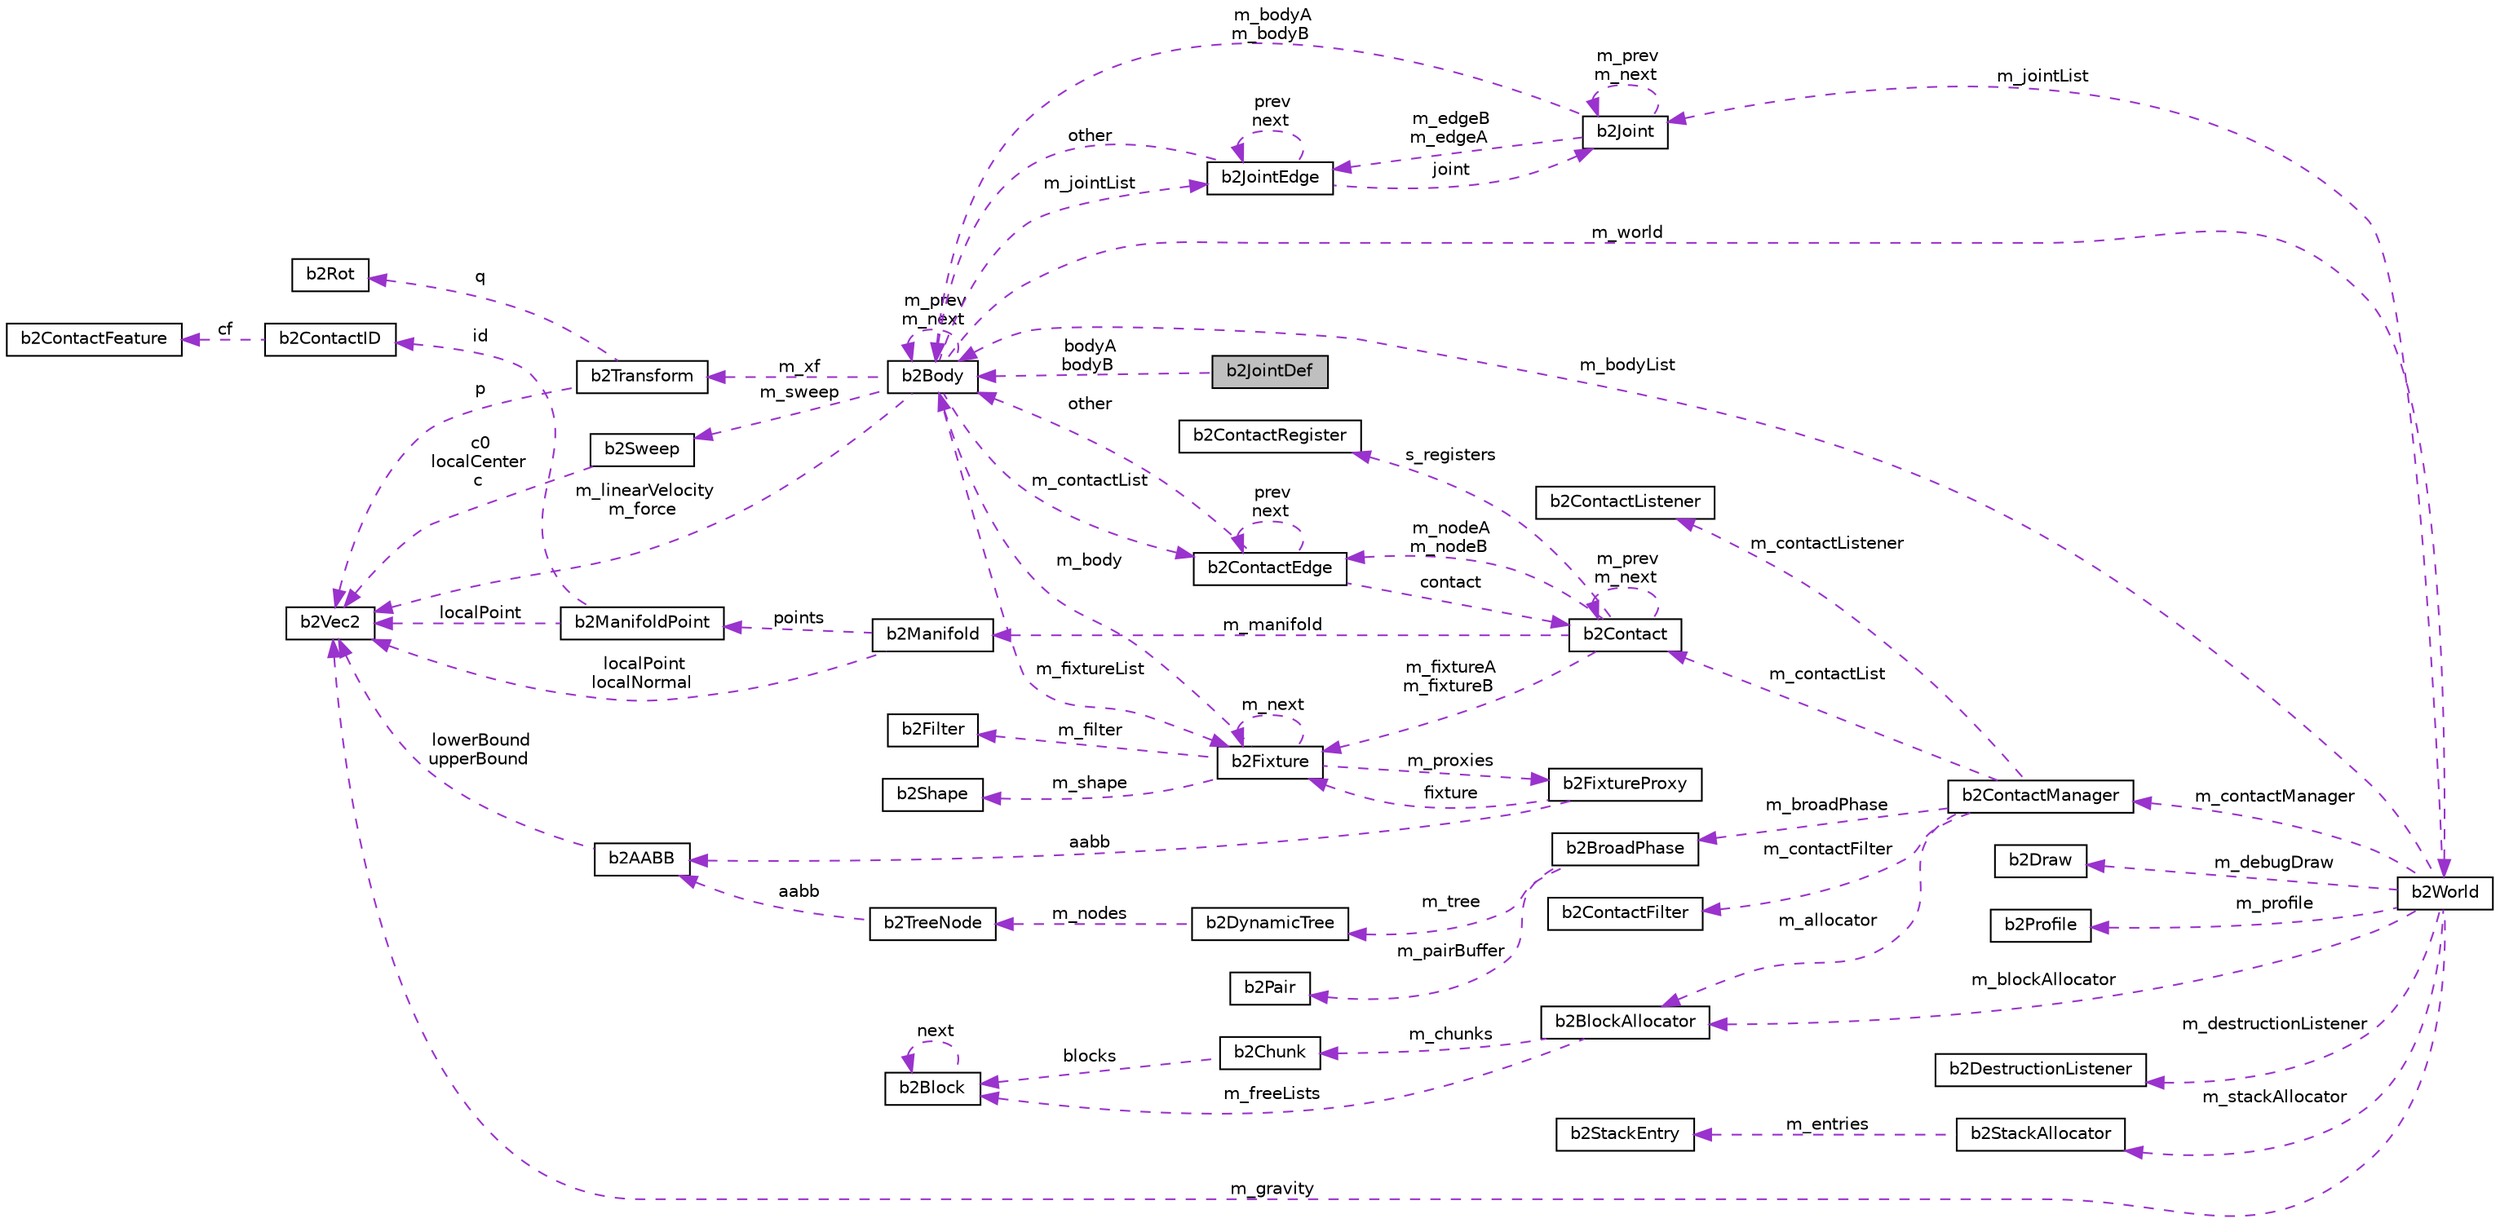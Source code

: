 digraph "b2JointDef"
{
  edge [fontname="Helvetica",fontsize="10",labelfontname="Helvetica",labelfontsize="10"];
  node [fontname="Helvetica",fontsize="10",shape=record];
  rankdir="LR";
  Node12 [label="b2JointDef",height=0.2,width=0.4,color="black", fillcolor="grey75", style="filled", fontcolor="black"];
  Node13 -> Node12 [dir="back",color="darkorchid3",fontsize="10",style="dashed",label=" bodyA\nbodyB" ,fontname="Helvetica"];
  Node13 [label="b2Body",height=0.2,width=0.4,color="black", fillcolor="white", style="filled",URL="$classb2Body.html",tooltip="A rigid body. These are created via b2World::CreateBody. "];
  Node13 -> Node13 [dir="back",color="darkorchid3",fontsize="10",style="dashed",label=" m_prev\nm_next" ,fontname="Helvetica"];
  Node14 -> Node13 [dir="back",color="darkorchid3",fontsize="10",style="dashed",label=" m_jointList" ,fontname="Helvetica"];
  Node14 [label="b2JointEdge",height=0.2,width=0.4,color="black", fillcolor="white", style="filled",URL="$structb2JointEdge.html"];
  Node13 -> Node14 [dir="back",color="darkorchid3",fontsize="10",style="dashed",label=" other" ,fontname="Helvetica"];
  Node14 -> Node14 [dir="back",color="darkorchid3",fontsize="10",style="dashed",label=" prev\nnext" ,fontname="Helvetica"];
  Node15 -> Node14 [dir="back",color="darkorchid3",fontsize="10",style="dashed",label=" joint" ,fontname="Helvetica"];
  Node15 [label="b2Joint",height=0.2,width=0.4,color="black", fillcolor="white", style="filled",URL="$classb2Joint.html"];
  Node13 -> Node15 [dir="back",color="darkorchid3",fontsize="10",style="dashed",label=" m_bodyA\nm_bodyB" ,fontname="Helvetica"];
  Node14 -> Node15 [dir="back",color="darkorchid3",fontsize="10",style="dashed",label=" m_edgeB\nm_edgeA" ,fontname="Helvetica"];
  Node15 -> Node15 [dir="back",color="darkorchid3",fontsize="10",style="dashed",label=" m_prev\nm_next" ,fontname="Helvetica"];
  Node16 -> Node13 [dir="back",color="darkorchid3",fontsize="10",style="dashed",label=" m_linearVelocity\nm_force" ,fontname="Helvetica"];
  Node16 [label="b2Vec2",height=0.2,width=0.4,color="black", fillcolor="white", style="filled",URL="$structb2Vec2.html",tooltip="A 2D column vector. "];
  Node17 -> Node13 [dir="back",color="darkorchid3",fontsize="10",style="dashed",label=" m_sweep" ,fontname="Helvetica"];
  Node17 [label="b2Sweep",height=0.2,width=0.4,color="black", fillcolor="white", style="filled",URL="$structb2Sweep.html"];
  Node16 -> Node17 [dir="back",color="darkorchid3",fontsize="10",style="dashed",label=" c0\nlocalCenter\nc" ,fontname="Helvetica"];
  Node18 -> Node13 [dir="back",color="darkorchid3",fontsize="10",style="dashed",label=" m_xf" ,fontname="Helvetica"];
  Node18 [label="b2Transform",height=0.2,width=0.4,color="black", fillcolor="white", style="filled",URL="$structb2Transform.html"];
  Node16 -> Node18 [dir="back",color="darkorchid3",fontsize="10",style="dashed",label=" p" ,fontname="Helvetica"];
  Node19 -> Node18 [dir="back",color="darkorchid3",fontsize="10",style="dashed",label=" q" ,fontname="Helvetica"];
  Node19 [label="b2Rot",height=0.2,width=0.4,color="black", fillcolor="white", style="filled",URL="$structb2Rot.html",tooltip="Rotation. "];
  Node20 -> Node13 [dir="back",color="darkorchid3",fontsize="10",style="dashed",label=" m_contactList" ,fontname="Helvetica"];
  Node20 [label="b2ContactEdge",height=0.2,width=0.4,color="black", fillcolor="white", style="filled",URL="$structb2ContactEdge.html"];
  Node13 -> Node20 [dir="back",color="darkorchid3",fontsize="10",style="dashed",label=" other" ,fontname="Helvetica"];
  Node21 -> Node20 [dir="back",color="darkorchid3",fontsize="10",style="dashed",label=" contact" ,fontname="Helvetica"];
  Node21 [label="b2Contact",height=0.2,width=0.4,color="black", fillcolor="white", style="filled",URL="$classb2Contact.html"];
  Node22 -> Node21 [dir="back",color="darkorchid3",fontsize="10",style="dashed",label=" s_registers" ,fontname="Helvetica"];
  Node22 [label="b2ContactRegister",height=0.2,width=0.4,color="black", fillcolor="white", style="filled",URL="$structb2ContactRegister.html"];
  Node21 -> Node21 [dir="back",color="darkorchid3",fontsize="10",style="dashed",label=" m_prev\nm_next" ,fontname="Helvetica"];
  Node23 -> Node21 [dir="back",color="darkorchid3",fontsize="10",style="dashed",label=" m_manifold" ,fontname="Helvetica"];
  Node23 [label="b2Manifold",height=0.2,width=0.4,color="black", fillcolor="white", style="filled",URL="$structb2Manifold.html"];
  Node16 -> Node23 [dir="back",color="darkorchid3",fontsize="10",style="dashed",label=" localPoint\nlocalNormal" ,fontname="Helvetica"];
  Node24 -> Node23 [dir="back",color="darkorchid3",fontsize="10",style="dashed",label=" points" ,fontname="Helvetica"];
  Node24 [label="b2ManifoldPoint",height=0.2,width=0.4,color="black", fillcolor="white", style="filled",URL="$structb2ManifoldPoint.html"];
  Node16 -> Node24 [dir="back",color="darkorchid3",fontsize="10",style="dashed",label=" localPoint" ,fontname="Helvetica"];
  Node25 -> Node24 [dir="back",color="darkorchid3",fontsize="10",style="dashed",label=" id" ,fontname="Helvetica"];
  Node25 [label="b2ContactID",height=0.2,width=0.4,color="black", fillcolor="white", style="filled",URL="$unionb2ContactID.html",tooltip="Contact ids to facilitate warm starting. "];
  Node26 -> Node25 [dir="back",color="darkorchid3",fontsize="10",style="dashed",label=" cf" ,fontname="Helvetica"];
  Node26 [label="b2ContactFeature",height=0.2,width=0.4,color="black", fillcolor="white", style="filled",URL="$structb2ContactFeature.html"];
  Node27 -> Node21 [dir="back",color="darkorchid3",fontsize="10",style="dashed",label=" m_fixtureA\nm_fixtureB" ,fontname="Helvetica"];
  Node27 [label="b2Fixture",height=0.2,width=0.4,color="black", fillcolor="white", style="filled",URL="$classb2Fixture.html"];
  Node13 -> Node27 [dir="back",color="darkorchid3",fontsize="10",style="dashed",label=" m_body" ,fontname="Helvetica"];
  Node28 -> Node27 [dir="back",color="darkorchid3",fontsize="10",style="dashed",label=" m_proxies" ,fontname="Helvetica"];
  Node28 [label="b2FixtureProxy",height=0.2,width=0.4,color="black", fillcolor="white", style="filled",URL="$structb2FixtureProxy.html",tooltip="This proxy is used internally to connect fixtures to the broad-phase. "];
  Node29 -> Node28 [dir="back",color="darkorchid3",fontsize="10",style="dashed",label=" aabb" ,fontname="Helvetica"];
  Node29 [label="b2AABB",height=0.2,width=0.4,color="black", fillcolor="white", style="filled",URL="$structb2AABB.html",tooltip="An axis aligned bounding box. "];
  Node16 -> Node29 [dir="back",color="darkorchid3",fontsize="10",style="dashed",label=" lowerBound\nupperBound" ,fontname="Helvetica"];
  Node27 -> Node28 [dir="back",color="darkorchid3",fontsize="10",style="dashed",label=" fixture" ,fontname="Helvetica"];
  Node30 -> Node27 [dir="back",color="darkorchid3",fontsize="10",style="dashed",label=" m_shape" ,fontname="Helvetica"];
  Node30 [label="b2Shape",height=0.2,width=0.4,color="black", fillcolor="white", style="filled",URL="$classb2Shape.html"];
  Node31 -> Node27 [dir="back",color="darkorchid3",fontsize="10",style="dashed",label=" m_filter" ,fontname="Helvetica"];
  Node31 [label="b2Filter",height=0.2,width=0.4,color="black", fillcolor="white", style="filled",URL="$structb2Filter.html",tooltip="This holds contact filtering data. "];
  Node27 -> Node27 [dir="back",color="darkorchid3",fontsize="10",style="dashed",label=" m_next" ,fontname="Helvetica"];
  Node20 -> Node21 [dir="back",color="darkorchid3",fontsize="10",style="dashed",label=" m_nodeA\nm_nodeB" ,fontname="Helvetica"];
  Node20 -> Node20 [dir="back",color="darkorchid3",fontsize="10",style="dashed",label=" prev\nnext" ,fontname="Helvetica"];
  Node27 -> Node13 [dir="back",color="darkorchid3",fontsize="10",style="dashed",label=" m_fixtureList" ,fontname="Helvetica"];
  Node32 -> Node13 [dir="back",color="darkorchid3",fontsize="10",style="dashed",label=" m_world" ,fontname="Helvetica"];
  Node32 [label="b2World",height=0.2,width=0.4,color="black", fillcolor="white", style="filled",URL="$classb2World.html"];
  Node13 -> Node32 [dir="back",color="darkorchid3",fontsize="10",style="dashed",label=" m_bodyList" ,fontname="Helvetica"];
  Node33 -> Node32 [dir="back",color="darkorchid3",fontsize="10",style="dashed",label=" m_debugDraw" ,fontname="Helvetica"];
  Node33 [label="b2Draw",height=0.2,width=0.4,color="black", fillcolor="white", style="filled",URL="$classb2Draw.html"];
  Node16 -> Node32 [dir="back",color="darkorchid3",fontsize="10",style="dashed",label=" m_gravity" ,fontname="Helvetica"];
  Node34 -> Node32 [dir="back",color="darkorchid3",fontsize="10",style="dashed",label=" m_profile" ,fontname="Helvetica"];
  Node34 [label="b2Profile",height=0.2,width=0.4,color="black", fillcolor="white", style="filled",URL="$structb2Profile.html",tooltip="Profiling data. Times are in milliseconds. "];
  Node35 -> Node32 [dir="back",color="darkorchid3",fontsize="10",style="dashed",label=" m_blockAllocator" ,fontname="Helvetica"];
  Node35 [label="b2BlockAllocator",height=0.2,width=0.4,color="black", fillcolor="white", style="filled",URL="$classb2BlockAllocator.html"];
  Node36 -> Node35 [dir="back",color="darkorchid3",fontsize="10",style="dashed",label=" m_freeLists" ,fontname="Helvetica"];
  Node36 [label="b2Block",height=0.2,width=0.4,color="black", fillcolor="white", style="filled",URL="$structb2Block.html"];
  Node36 -> Node36 [dir="back",color="darkorchid3",fontsize="10",style="dashed",label=" next" ,fontname="Helvetica"];
  Node37 -> Node35 [dir="back",color="darkorchid3",fontsize="10",style="dashed",label=" m_chunks" ,fontname="Helvetica"];
  Node37 [label="b2Chunk",height=0.2,width=0.4,color="black", fillcolor="white", style="filled",URL="$structb2Chunk.html"];
  Node36 -> Node37 [dir="back",color="darkorchid3",fontsize="10",style="dashed",label=" blocks" ,fontname="Helvetica"];
  Node38 -> Node32 [dir="back",color="darkorchid3",fontsize="10",style="dashed",label=" m_destructionListener" ,fontname="Helvetica"];
  Node38 [label="b2DestructionListener",height=0.2,width=0.4,color="black", fillcolor="white", style="filled",URL="$classb2DestructionListener.html"];
  Node39 -> Node32 [dir="back",color="darkorchid3",fontsize="10",style="dashed",label=" m_contactManager" ,fontname="Helvetica"];
  Node39 [label="b2ContactManager",height=0.2,width=0.4,color="black", fillcolor="white", style="filled",URL="$classb2ContactManager.html"];
  Node35 -> Node39 [dir="back",color="darkorchid3",fontsize="10",style="dashed",label=" m_allocator" ,fontname="Helvetica"];
  Node21 -> Node39 [dir="back",color="darkorchid3",fontsize="10",style="dashed",label=" m_contactList" ,fontname="Helvetica"];
  Node40 -> Node39 [dir="back",color="darkorchid3",fontsize="10",style="dashed",label=" m_broadPhase" ,fontname="Helvetica"];
  Node40 [label="b2BroadPhase",height=0.2,width=0.4,color="black", fillcolor="white", style="filled",URL="$classb2BroadPhase.html"];
  Node41 -> Node40 [dir="back",color="darkorchid3",fontsize="10",style="dashed",label=" m_pairBuffer" ,fontname="Helvetica"];
  Node41 [label="b2Pair",height=0.2,width=0.4,color="black", fillcolor="white", style="filled",URL="$structb2Pair.html"];
  Node42 -> Node40 [dir="back",color="darkorchid3",fontsize="10",style="dashed",label=" m_tree" ,fontname="Helvetica"];
  Node42 [label="b2DynamicTree",height=0.2,width=0.4,color="black", fillcolor="white", style="filled",URL="$classb2DynamicTree.html"];
  Node43 -> Node42 [dir="back",color="darkorchid3",fontsize="10",style="dashed",label=" m_nodes" ,fontname="Helvetica"];
  Node43 [label="b2TreeNode",height=0.2,width=0.4,color="black", fillcolor="white", style="filled",URL="$structb2TreeNode.html",tooltip="A node in the dynamic tree. The client does not interact with this directly. "];
  Node29 -> Node43 [dir="back",color="darkorchid3",fontsize="10",style="dashed",label=" aabb" ,fontname="Helvetica"];
  Node44 -> Node39 [dir="back",color="darkorchid3",fontsize="10",style="dashed",label=" m_contactFilter" ,fontname="Helvetica"];
  Node44 [label="b2ContactFilter",height=0.2,width=0.4,color="black", fillcolor="white", style="filled",URL="$classb2ContactFilter.html"];
  Node45 -> Node39 [dir="back",color="darkorchid3",fontsize="10",style="dashed",label=" m_contactListener" ,fontname="Helvetica"];
  Node45 [label="b2ContactListener",height=0.2,width=0.4,color="black", fillcolor="white", style="filled",URL="$classb2ContactListener.html"];
  Node46 -> Node32 [dir="back",color="darkorchid3",fontsize="10",style="dashed",label=" m_stackAllocator" ,fontname="Helvetica"];
  Node46 [label="b2StackAllocator",height=0.2,width=0.4,color="black", fillcolor="white", style="filled",URL="$classb2StackAllocator.html"];
  Node47 -> Node46 [dir="back",color="darkorchid3",fontsize="10",style="dashed",label=" m_entries" ,fontname="Helvetica"];
  Node47 [label="b2StackEntry",height=0.2,width=0.4,color="black", fillcolor="white", style="filled",URL="$structb2StackEntry.html"];
  Node15 -> Node32 [dir="back",color="darkorchid3",fontsize="10",style="dashed",label=" m_jointList" ,fontname="Helvetica"];
}
